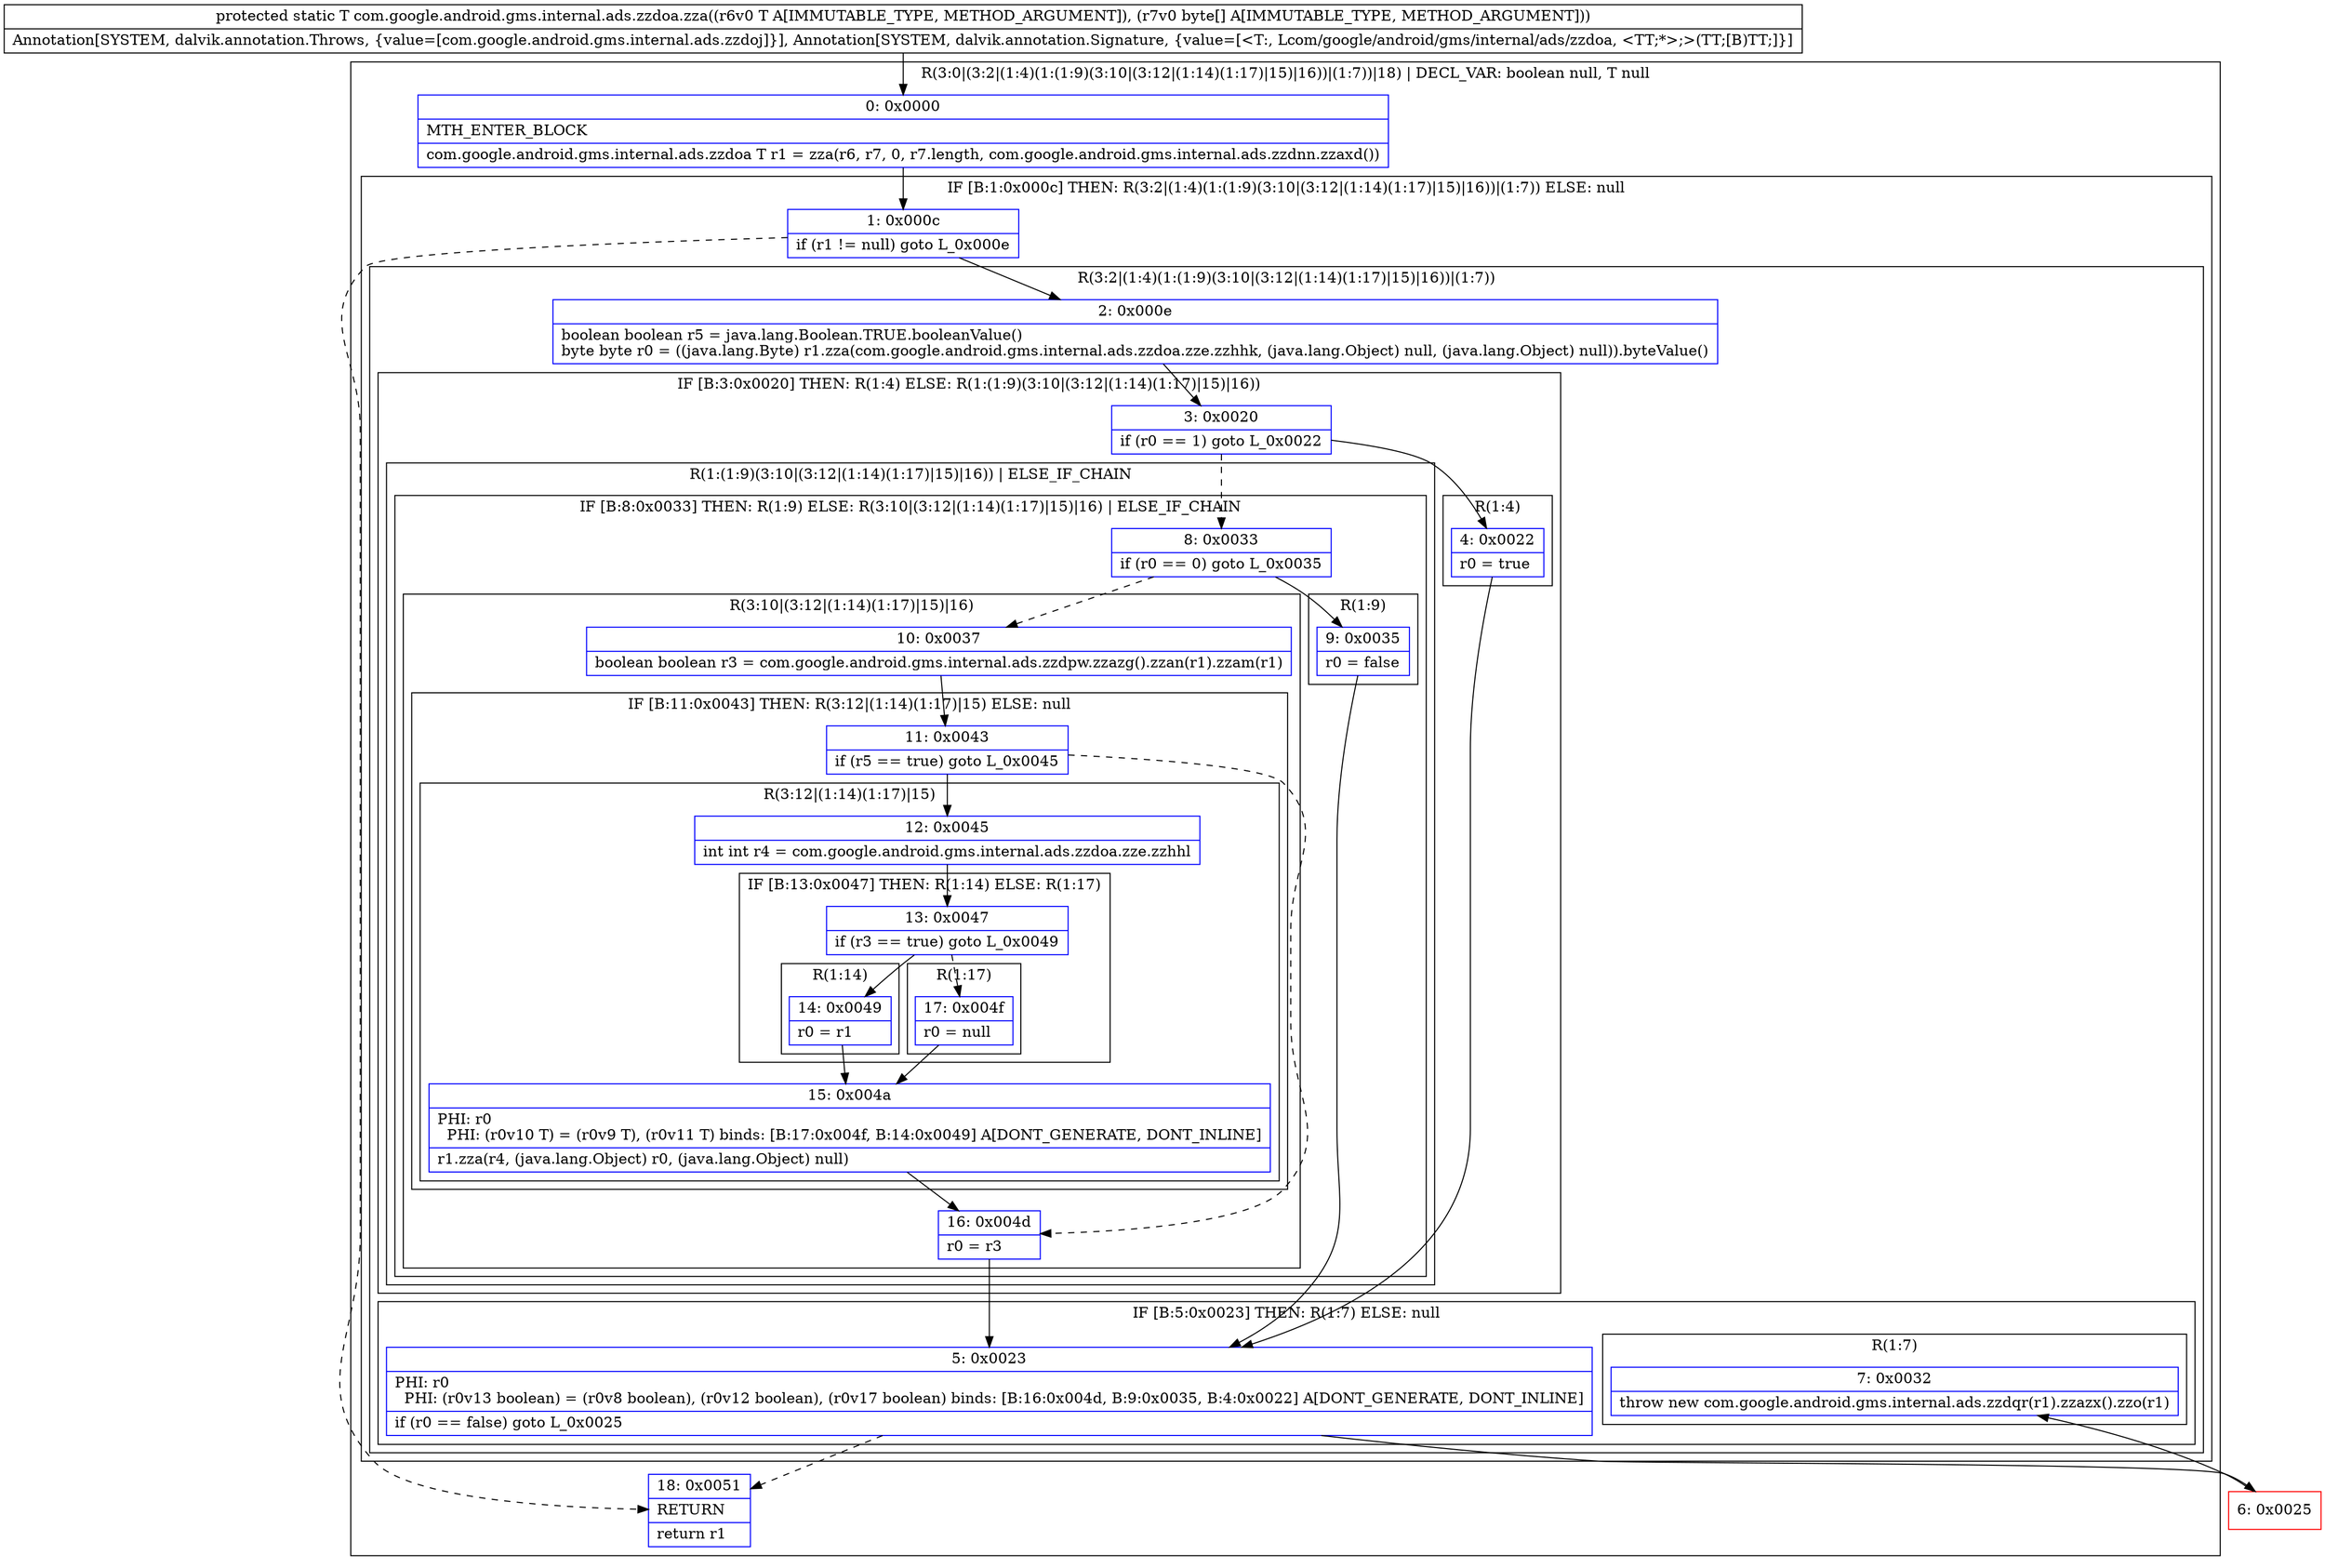 digraph "CFG forcom.google.android.gms.internal.ads.zzdoa.zza(Lcom\/google\/android\/gms\/internal\/ads\/zzdoa;[B)Lcom\/google\/android\/gms\/internal\/ads\/zzdoa;" {
subgraph cluster_Region_1475360220 {
label = "R(3:0|(3:2|(1:4)(1:(1:9)(3:10|(3:12|(1:14)(1:17)|15)|16))|(1:7))|18) | DECL_VAR: boolean null, T null\l";
node [shape=record,color=blue];
Node_0 [shape=record,label="{0\:\ 0x0000|MTH_ENTER_BLOCK\l|com.google.android.gms.internal.ads.zzdoa T r1 = zza(r6, r7, 0, r7.length, com.google.android.gms.internal.ads.zzdnn.zzaxd())\l}"];
subgraph cluster_IfRegion_389814615 {
label = "IF [B:1:0x000c] THEN: R(3:2|(1:4)(1:(1:9)(3:10|(3:12|(1:14)(1:17)|15)|16))|(1:7)) ELSE: null";
node [shape=record,color=blue];
Node_1 [shape=record,label="{1\:\ 0x000c|if (r1 != null) goto L_0x000e\l}"];
subgraph cluster_Region_1874052885 {
label = "R(3:2|(1:4)(1:(1:9)(3:10|(3:12|(1:14)(1:17)|15)|16))|(1:7))";
node [shape=record,color=blue];
Node_2 [shape=record,label="{2\:\ 0x000e|boolean boolean r5 = java.lang.Boolean.TRUE.booleanValue()\lbyte byte r0 = ((java.lang.Byte) r1.zza(com.google.android.gms.internal.ads.zzdoa.zze.zzhhk, (java.lang.Object) null, (java.lang.Object) null)).byteValue()\l}"];
subgraph cluster_IfRegion_427486690 {
label = "IF [B:3:0x0020] THEN: R(1:4) ELSE: R(1:(1:9)(3:10|(3:12|(1:14)(1:17)|15)|16))";
node [shape=record,color=blue];
Node_3 [shape=record,label="{3\:\ 0x0020|if (r0 == 1) goto L_0x0022\l}"];
subgraph cluster_Region_1809705585 {
label = "R(1:4)";
node [shape=record,color=blue];
Node_4 [shape=record,label="{4\:\ 0x0022|r0 = true\l}"];
}
subgraph cluster_Region_1548653309 {
label = "R(1:(1:9)(3:10|(3:12|(1:14)(1:17)|15)|16)) | ELSE_IF_CHAIN\l";
node [shape=record,color=blue];
subgraph cluster_IfRegion_690459986 {
label = "IF [B:8:0x0033] THEN: R(1:9) ELSE: R(3:10|(3:12|(1:14)(1:17)|15)|16) | ELSE_IF_CHAIN\l";
node [shape=record,color=blue];
Node_8 [shape=record,label="{8\:\ 0x0033|if (r0 == 0) goto L_0x0035\l}"];
subgraph cluster_Region_621151950 {
label = "R(1:9)";
node [shape=record,color=blue];
Node_9 [shape=record,label="{9\:\ 0x0035|r0 = false\l}"];
}
subgraph cluster_Region_1527810231 {
label = "R(3:10|(3:12|(1:14)(1:17)|15)|16)";
node [shape=record,color=blue];
Node_10 [shape=record,label="{10\:\ 0x0037|boolean boolean r3 = com.google.android.gms.internal.ads.zzdpw.zzazg().zzan(r1).zzam(r1)\l}"];
subgraph cluster_IfRegion_1424605531 {
label = "IF [B:11:0x0043] THEN: R(3:12|(1:14)(1:17)|15) ELSE: null";
node [shape=record,color=blue];
Node_11 [shape=record,label="{11\:\ 0x0043|if (r5 == true) goto L_0x0045\l}"];
subgraph cluster_Region_2056871561 {
label = "R(3:12|(1:14)(1:17)|15)";
node [shape=record,color=blue];
Node_12 [shape=record,label="{12\:\ 0x0045|int int r4 = com.google.android.gms.internal.ads.zzdoa.zze.zzhhl\l}"];
subgraph cluster_IfRegion_1073740659 {
label = "IF [B:13:0x0047] THEN: R(1:14) ELSE: R(1:17)";
node [shape=record,color=blue];
Node_13 [shape=record,label="{13\:\ 0x0047|if (r3 == true) goto L_0x0049\l}"];
subgraph cluster_Region_219683036 {
label = "R(1:14)";
node [shape=record,color=blue];
Node_14 [shape=record,label="{14\:\ 0x0049|r0 = r1\l}"];
}
subgraph cluster_Region_2118483805 {
label = "R(1:17)";
node [shape=record,color=blue];
Node_17 [shape=record,label="{17\:\ 0x004f|r0 = null\l}"];
}
}
Node_15 [shape=record,label="{15\:\ 0x004a|PHI: r0 \l  PHI: (r0v10 T) = (r0v9 T), (r0v11 T) binds: [B:17:0x004f, B:14:0x0049] A[DONT_GENERATE, DONT_INLINE]\l|r1.zza(r4, (java.lang.Object) r0, (java.lang.Object) null)\l}"];
}
}
Node_16 [shape=record,label="{16\:\ 0x004d|r0 = r3\l}"];
}
}
}
}
subgraph cluster_IfRegion_2080951051 {
label = "IF [B:5:0x0023] THEN: R(1:7) ELSE: null";
node [shape=record,color=blue];
Node_5 [shape=record,label="{5\:\ 0x0023|PHI: r0 \l  PHI: (r0v13 boolean) = (r0v8 boolean), (r0v12 boolean), (r0v17 boolean) binds: [B:16:0x004d, B:9:0x0035, B:4:0x0022] A[DONT_GENERATE, DONT_INLINE]\l|if (r0 == false) goto L_0x0025\l}"];
subgraph cluster_Region_199468448 {
label = "R(1:7)";
node [shape=record,color=blue];
Node_7 [shape=record,label="{7\:\ 0x0032|throw new com.google.android.gms.internal.ads.zzdqr(r1).zzazx().zzo(r1)\l}"];
}
}
}
}
Node_18 [shape=record,label="{18\:\ 0x0051|RETURN\l|return r1\l}"];
}
Node_6 [shape=record,color=red,label="{6\:\ 0x0025}"];
MethodNode[shape=record,label="{protected static T com.google.android.gms.internal.ads.zzdoa.zza((r6v0 T A[IMMUTABLE_TYPE, METHOD_ARGUMENT]), (r7v0 byte[] A[IMMUTABLE_TYPE, METHOD_ARGUMENT]))  | Annotation[SYSTEM, dalvik.annotation.Throws, \{value=[com.google.android.gms.internal.ads.zzdoj]\}], Annotation[SYSTEM, dalvik.annotation.Signature, \{value=[\<T:, Lcom\/google\/android\/gms\/internal\/ads\/zzdoa, \<TT;*\>;\>(TT;[B)TT;]\}]\l}"];
MethodNode -> Node_0;
Node_0 -> Node_1;
Node_1 -> Node_2;
Node_1 -> Node_18[style=dashed];
Node_2 -> Node_3;
Node_3 -> Node_4;
Node_3 -> Node_8[style=dashed];
Node_4 -> Node_5;
Node_8 -> Node_9;
Node_8 -> Node_10[style=dashed];
Node_9 -> Node_5;
Node_10 -> Node_11;
Node_11 -> Node_12;
Node_11 -> Node_16[style=dashed];
Node_12 -> Node_13;
Node_13 -> Node_14;
Node_13 -> Node_17[style=dashed];
Node_14 -> Node_15;
Node_17 -> Node_15;
Node_15 -> Node_16;
Node_16 -> Node_5;
Node_5 -> Node_6;
Node_5 -> Node_18[style=dashed];
Node_6 -> Node_7;
}

